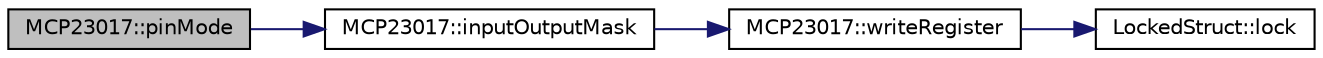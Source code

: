 digraph "MCP23017::pinMode"
{
  edge [fontname="Helvetica",fontsize="10",labelfontname="Helvetica",labelfontsize="10"];
  node [fontname="Helvetica",fontsize="10",shape=record];
  rankdir="LR";
  Node56 [label="MCP23017::pinMode",height=0.2,width=0.4,color="black", fillcolor="grey75", style="filled", fontcolor="black"];
  Node56 -> Node57 [color="midnightblue",fontsize="10",style="solid",fontname="Helvetica"];
  Node57 [label="MCP23017::inputOutputMask",height=0.2,width=0.4,color="black", fillcolor="white", style="filled",URL="$class_m_c_p23017.html#a67248b8a39c498bfd3b5f32496d1f78c"];
  Node57 -> Node58 [color="midnightblue",fontsize="10",style="solid",fontname="Helvetica"];
  Node58 [label="MCP23017::writeRegister",height=0.2,width=0.4,color="black", fillcolor="white", style="filled",URL="$class_m_c_p23017.html#ab7e0f3b57f9eee9988689643f59b67d3"];
  Node58 -> Node59 [color="midnightblue",fontsize="10",style="solid",fontname="Helvetica"];
  Node59 [label="LockedStruct::lock",height=0.2,width=0.4,color="black", fillcolor="white", style="filled",URL="$struct_locked_struct.html#aa207b98a1cd6c569a96e7d1d5565478f",tooltip="Lock this struct. "];
}
